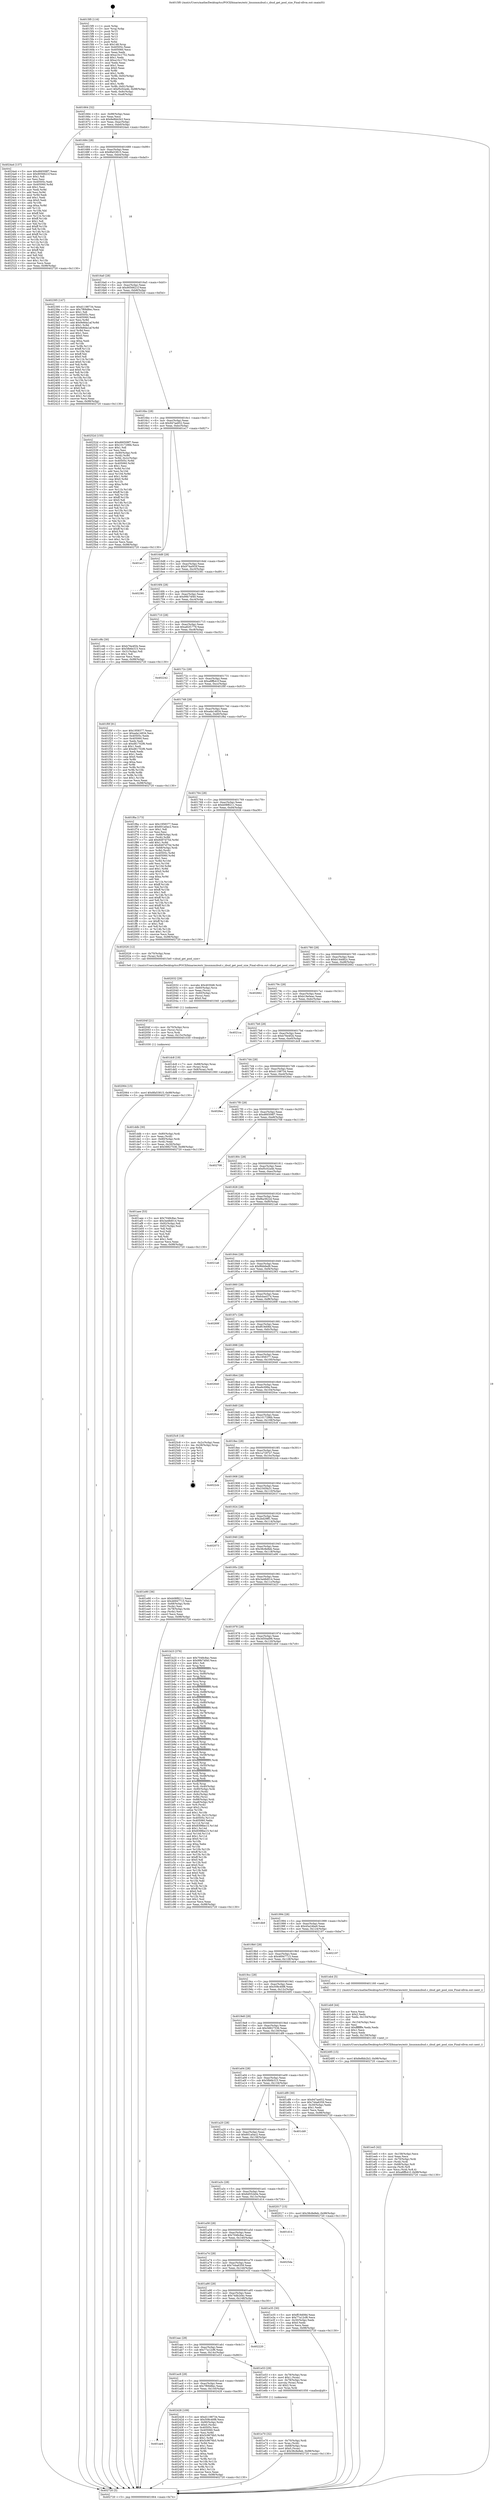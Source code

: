 digraph "0x4015f0" {
  label = "0x4015f0 (/mnt/c/Users/mathe/Desktop/tcc/POCII/binaries/extr_linuxmmzbud.c_zbud_get_pool_size_Final-ollvm.out::main(0))"
  labelloc = "t"
  node[shape=record]

  Entry [label="",width=0.3,height=0.3,shape=circle,fillcolor=black,style=filled]
  "0x401664" [label="{
     0x401664 [32]\l
     | [instrs]\l
     &nbsp;&nbsp;0x401664 \<+6\>: mov -0x98(%rbp),%eax\l
     &nbsp;&nbsp;0x40166a \<+2\>: mov %eax,%ecx\l
     &nbsp;&nbsp;0x40166c \<+6\>: sub $0x8e8bb2b3,%ecx\l
     &nbsp;&nbsp;0x401672 \<+6\>: mov %eax,-0xac(%rbp)\l
     &nbsp;&nbsp;0x401678 \<+6\>: mov %ecx,-0xb0(%rbp)\l
     &nbsp;&nbsp;0x40167e \<+6\>: je 00000000004024a4 \<main+0xeb4\>\l
  }"]
  "0x4024a4" [label="{
     0x4024a4 [137]\l
     | [instrs]\l
     &nbsp;&nbsp;0x4024a4 \<+5\>: mov $0xd66508f7,%eax\l
     &nbsp;&nbsp;0x4024a9 \<+5\>: mov $0x9056621f,%ecx\l
     &nbsp;&nbsp;0x4024ae \<+2\>: mov $0x1,%dl\l
     &nbsp;&nbsp;0x4024b0 \<+2\>: xor %esi,%esi\l
     &nbsp;&nbsp;0x4024b2 \<+7\>: mov 0x40505c,%edi\l
     &nbsp;&nbsp;0x4024b9 \<+8\>: mov 0x405060,%r8d\l
     &nbsp;&nbsp;0x4024c1 \<+3\>: sub $0x1,%esi\l
     &nbsp;&nbsp;0x4024c4 \<+3\>: mov %edi,%r9d\l
     &nbsp;&nbsp;0x4024c7 \<+3\>: add %esi,%r9d\l
     &nbsp;&nbsp;0x4024ca \<+4\>: imul %r9d,%edi\l
     &nbsp;&nbsp;0x4024ce \<+3\>: and $0x1,%edi\l
     &nbsp;&nbsp;0x4024d1 \<+3\>: cmp $0x0,%edi\l
     &nbsp;&nbsp;0x4024d4 \<+4\>: sete %r10b\l
     &nbsp;&nbsp;0x4024d8 \<+4\>: cmp $0xa,%r8d\l
     &nbsp;&nbsp;0x4024dc \<+4\>: setl %r11b\l
     &nbsp;&nbsp;0x4024e0 \<+3\>: mov %r10b,%bl\l
     &nbsp;&nbsp;0x4024e3 \<+3\>: xor $0xff,%bl\l
     &nbsp;&nbsp;0x4024e6 \<+3\>: mov %r11b,%r14b\l
     &nbsp;&nbsp;0x4024e9 \<+4\>: xor $0xff,%r14b\l
     &nbsp;&nbsp;0x4024ed \<+3\>: xor $0x1,%dl\l
     &nbsp;&nbsp;0x4024f0 \<+3\>: mov %bl,%r15b\l
     &nbsp;&nbsp;0x4024f3 \<+4\>: and $0xff,%r15b\l
     &nbsp;&nbsp;0x4024f7 \<+3\>: and %dl,%r10b\l
     &nbsp;&nbsp;0x4024fa \<+3\>: mov %r14b,%r12b\l
     &nbsp;&nbsp;0x4024fd \<+4\>: and $0xff,%r12b\l
     &nbsp;&nbsp;0x402501 \<+3\>: and %dl,%r11b\l
     &nbsp;&nbsp;0x402504 \<+3\>: or %r10b,%r15b\l
     &nbsp;&nbsp;0x402507 \<+3\>: or %r11b,%r12b\l
     &nbsp;&nbsp;0x40250a \<+3\>: xor %r12b,%r15b\l
     &nbsp;&nbsp;0x40250d \<+3\>: or %r14b,%bl\l
     &nbsp;&nbsp;0x402510 \<+3\>: xor $0xff,%bl\l
     &nbsp;&nbsp;0x402513 \<+3\>: or $0x1,%dl\l
     &nbsp;&nbsp;0x402516 \<+2\>: and %dl,%bl\l
     &nbsp;&nbsp;0x402518 \<+3\>: or %bl,%r15b\l
     &nbsp;&nbsp;0x40251b \<+4\>: test $0x1,%r15b\l
     &nbsp;&nbsp;0x40251f \<+3\>: cmovne %ecx,%eax\l
     &nbsp;&nbsp;0x402522 \<+6\>: mov %eax,-0x98(%rbp)\l
     &nbsp;&nbsp;0x402528 \<+5\>: jmp 0000000000402720 \<main+0x1130\>\l
  }"]
  "0x401684" [label="{
     0x401684 [28]\l
     | [instrs]\l
     &nbsp;&nbsp;0x401684 \<+5\>: jmp 0000000000401689 \<main+0x99\>\l
     &nbsp;&nbsp;0x401689 \<+6\>: mov -0xac(%rbp),%eax\l
     &nbsp;&nbsp;0x40168f \<+5\>: sub $0x8fa53815,%eax\l
     &nbsp;&nbsp;0x401694 \<+6\>: mov %eax,-0xb4(%rbp)\l
     &nbsp;&nbsp;0x40169a \<+6\>: je 0000000000402395 \<main+0xda5\>\l
  }"]
  Exit [label="",width=0.3,height=0.3,shape=circle,fillcolor=black,style=filled,peripheries=2]
  "0x402395" [label="{
     0x402395 [147]\l
     | [instrs]\l
     &nbsp;&nbsp;0x402395 \<+5\>: mov $0xd1198734,%eax\l
     &nbsp;&nbsp;0x40239a \<+5\>: mov $0x7f69d8ec,%ecx\l
     &nbsp;&nbsp;0x40239f \<+2\>: mov $0x1,%dl\l
     &nbsp;&nbsp;0x4023a1 \<+7\>: mov 0x40505c,%esi\l
     &nbsp;&nbsp;0x4023a8 \<+7\>: mov 0x405060,%edi\l
     &nbsp;&nbsp;0x4023af \<+3\>: mov %esi,%r8d\l
     &nbsp;&nbsp;0x4023b2 \<+7\>: add $0x9e8da1af,%r8d\l
     &nbsp;&nbsp;0x4023b9 \<+4\>: sub $0x1,%r8d\l
     &nbsp;&nbsp;0x4023bd \<+7\>: sub $0x9e8da1af,%r8d\l
     &nbsp;&nbsp;0x4023c4 \<+4\>: imul %r8d,%esi\l
     &nbsp;&nbsp;0x4023c8 \<+3\>: and $0x1,%esi\l
     &nbsp;&nbsp;0x4023cb \<+3\>: cmp $0x0,%esi\l
     &nbsp;&nbsp;0x4023ce \<+4\>: sete %r9b\l
     &nbsp;&nbsp;0x4023d2 \<+3\>: cmp $0xa,%edi\l
     &nbsp;&nbsp;0x4023d5 \<+4\>: setl %r10b\l
     &nbsp;&nbsp;0x4023d9 \<+3\>: mov %r9b,%r11b\l
     &nbsp;&nbsp;0x4023dc \<+4\>: xor $0xff,%r11b\l
     &nbsp;&nbsp;0x4023e0 \<+3\>: mov %r10b,%bl\l
     &nbsp;&nbsp;0x4023e3 \<+3\>: xor $0xff,%bl\l
     &nbsp;&nbsp;0x4023e6 \<+3\>: xor $0x0,%dl\l
     &nbsp;&nbsp;0x4023e9 \<+3\>: mov %r11b,%r14b\l
     &nbsp;&nbsp;0x4023ec \<+4\>: and $0x0,%r14b\l
     &nbsp;&nbsp;0x4023f0 \<+3\>: and %dl,%r9b\l
     &nbsp;&nbsp;0x4023f3 \<+3\>: mov %bl,%r15b\l
     &nbsp;&nbsp;0x4023f6 \<+4\>: and $0x0,%r15b\l
     &nbsp;&nbsp;0x4023fa \<+3\>: and %dl,%r10b\l
     &nbsp;&nbsp;0x4023fd \<+3\>: or %r9b,%r14b\l
     &nbsp;&nbsp;0x402400 \<+3\>: or %r10b,%r15b\l
     &nbsp;&nbsp;0x402403 \<+3\>: xor %r15b,%r14b\l
     &nbsp;&nbsp;0x402406 \<+3\>: or %bl,%r11b\l
     &nbsp;&nbsp;0x402409 \<+4\>: xor $0xff,%r11b\l
     &nbsp;&nbsp;0x40240d \<+3\>: or $0x0,%dl\l
     &nbsp;&nbsp;0x402410 \<+3\>: and %dl,%r11b\l
     &nbsp;&nbsp;0x402413 \<+3\>: or %r11b,%r14b\l
     &nbsp;&nbsp;0x402416 \<+4\>: test $0x1,%r14b\l
     &nbsp;&nbsp;0x40241a \<+3\>: cmovne %ecx,%eax\l
     &nbsp;&nbsp;0x40241d \<+6\>: mov %eax,-0x98(%rbp)\l
     &nbsp;&nbsp;0x402423 \<+5\>: jmp 0000000000402720 \<main+0x1130\>\l
  }"]
  "0x4016a0" [label="{
     0x4016a0 [28]\l
     | [instrs]\l
     &nbsp;&nbsp;0x4016a0 \<+5\>: jmp 00000000004016a5 \<main+0xb5\>\l
     &nbsp;&nbsp;0x4016a5 \<+6\>: mov -0xac(%rbp),%eax\l
     &nbsp;&nbsp;0x4016ab \<+5\>: sub $0x9056621f,%eax\l
     &nbsp;&nbsp;0x4016b0 \<+6\>: mov %eax,-0xb8(%rbp)\l
     &nbsp;&nbsp;0x4016b6 \<+6\>: je 000000000040252d \<main+0xf3d\>\l
  }"]
  "0x401ae4" [label="{
     0x401ae4\l
  }", style=dashed]
  "0x40252d" [label="{
     0x40252d [155]\l
     | [instrs]\l
     &nbsp;&nbsp;0x40252d \<+5\>: mov $0xd66508f7,%eax\l
     &nbsp;&nbsp;0x402532 \<+5\>: mov $0x1017296b,%ecx\l
     &nbsp;&nbsp;0x402537 \<+2\>: mov $0x1,%dl\l
     &nbsp;&nbsp;0x402539 \<+2\>: xor %esi,%esi\l
     &nbsp;&nbsp;0x40253b \<+7\>: mov -0x90(%rbp),%rdi\l
     &nbsp;&nbsp;0x402542 \<+3\>: mov (%rdi),%r8d\l
     &nbsp;&nbsp;0x402545 \<+4\>: mov %r8d,-0x2c(%rbp)\l
     &nbsp;&nbsp;0x402549 \<+8\>: mov 0x40505c,%r8d\l
     &nbsp;&nbsp;0x402551 \<+8\>: mov 0x405060,%r9d\l
     &nbsp;&nbsp;0x402559 \<+3\>: sub $0x1,%esi\l
     &nbsp;&nbsp;0x40255c \<+3\>: mov %r8d,%r10d\l
     &nbsp;&nbsp;0x40255f \<+3\>: add %esi,%r10d\l
     &nbsp;&nbsp;0x402562 \<+4\>: imul %r10d,%r8d\l
     &nbsp;&nbsp;0x402566 \<+4\>: and $0x1,%r8d\l
     &nbsp;&nbsp;0x40256a \<+4\>: cmp $0x0,%r8d\l
     &nbsp;&nbsp;0x40256e \<+4\>: sete %r11b\l
     &nbsp;&nbsp;0x402572 \<+4\>: cmp $0xa,%r9d\l
     &nbsp;&nbsp;0x402576 \<+3\>: setl %bl\l
     &nbsp;&nbsp;0x402579 \<+3\>: mov %r11b,%r14b\l
     &nbsp;&nbsp;0x40257c \<+4\>: xor $0xff,%r14b\l
     &nbsp;&nbsp;0x402580 \<+3\>: mov %bl,%r15b\l
     &nbsp;&nbsp;0x402583 \<+4\>: xor $0xff,%r15b\l
     &nbsp;&nbsp;0x402587 \<+3\>: xor $0x0,%dl\l
     &nbsp;&nbsp;0x40258a \<+3\>: mov %r14b,%r12b\l
     &nbsp;&nbsp;0x40258d \<+4\>: and $0x0,%r12b\l
     &nbsp;&nbsp;0x402591 \<+3\>: and %dl,%r11b\l
     &nbsp;&nbsp;0x402594 \<+3\>: mov %r15b,%r13b\l
     &nbsp;&nbsp;0x402597 \<+4\>: and $0x0,%r13b\l
     &nbsp;&nbsp;0x40259b \<+2\>: and %dl,%bl\l
     &nbsp;&nbsp;0x40259d \<+3\>: or %r11b,%r12b\l
     &nbsp;&nbsp;0x4025a0 \<+3\>: or %bl,%r13b\l
     &nbsp;&nbsp;0x4025a3 \<+3\>: xor %r13b,%r12b\l
     &nbsp;&nbsp;0x4025a6 \<+3\>: or %r15b,%r14b\l
     &nbsp;&nbsp;0x4025a9 \<+4\>: xor $0xff,%r14b\l
     &nbsp;&nbsp;0x4025ad \<+3\>: or $0x0,%dl\l
     &nbsp;&nbsp;0x4025b0 \<+3\>: and %dl,%r14b\l
     &nbsp;&nbsp;0x4025b3 \<+3\>: or %r14b,%r12b\l
     &nbsp;&nbsp;0x4025b6 \<+4\>: test $0x1,%r12b\l
     &nbsp;&nbsp;0x4025ba \<+3\>: cmovne %ecx,%eax\l
     &nbsp;&nbsp;0x4025bd \<+6\>: mov %eax,-0x98(%rbp)\l
     &nbsp;&nbsp;0x4025c3 \<+5\>: jmp 0000000000402720 \<main+0x1130\>\l
  }"]
  "0x4016bc" [label="{
     0x4016bc [28]\l
     | [instrs]\l
     &nbsp;&nbsp;0x4016bc \<+5\>: jmp 00000000004016c1 \<main+0xd1\>\l
     &nbsp;&nbsp;0x4016c1 \<+6\>: mov -0xac(%rbp),%eax\l
     &nbsp;&nbsp;0x4016c7 \<+5\>: sub $0x947ae652,%eax\l
     &nbsp;&nbsp;0x4016cc \<+6\>: mov %eax,-0xbc(%rbp)\l
     &nbsp;&nbsp;0x4016d2 \<+6\>: je 0000000000401e17 \<main+0x827\>\l
  }"]
  "0x402428" [label="{
     0x402428 [109]\l
     | [instrs]\l
     &nbsp;&nbsp;0x402428 \<+5\>: mov $0xd1198734,%eax\l
     &nbsp;&nbsp;0x40242d \<+5\>: mov $0x508c40f8,%ecx\l
     &nbsp;&nbsp;0x402432 \<+7\>: mov -0x90(%rbp),%rdx\l
     &nbsp;&nbsp;0x402439 \<+6\>: movl $0x0,(%rdx)\l
     &nbsp;&nbsp;0x40243f \<+7\>: mov 0x40505c,%esi\l
     &nbsp;&nbsp;0x402446 \<+7\>: mov 0x405060,%edi\l
     &nbsp;&nbsp;0x40244d \<+3\>: mov %esi,%r8d\l
     &nbsp;&nbsp;0x402450 \<+7\>: add $0x5c9676b5,%r8d\l
     &nbsp;&nbsp;0x402457 \<+4\>: sub $0x1,%r8d\l
     &nbsp;&nbsp;0x40245b \<+7\>: sub $0x5c9676b5,%r8d\l
     &nbsp;&nbsp;0x402462 \<+4\>: imul %r8d,%esi\l
     &nbsp;&nbsp;0x402466 \<+3\>: and $0x1,%esi\l
     &nbsp;&nbsp;0x402469 \<+3\>: cmp $0x0,%esi\l
     &nbsp;&nbsp;0x40246c \<+4\>: sete %r9b\l
     &nbsp;&nbsp;0x402470 \<+3\>: cmp $0xa,%edi\l
     &nbsp;&nbsp;0x402473 \<+4\>: setl %r10b\l
     &nbsp;&nbsp;0x402477 \<+3\>: mov %r9b,%r11b\l
     &nbsp;&nbsp;0x40247a \<+3\>: and %r10b,%r11b\l
     &nbsp;&nbsp;0x40247d \<+3\>: xor %r10b,%r9b\l
     &nbsp;&nbsp;0x402480 \<+3\>: or %r9b,%r11b\l
     &nbsp;&nbsp;0x402483 \<+4\>: test $0x1,%r11b\l
     &nbsp;&nbsp;0x402487 \<+3\>: cmovne %ecx,%eax\l
     &nbsp;&nbsp;0x40248a \<+6\>: mov %eax,-0x98(%rbp)\l
     &nbsp;&nbsp;0x402490 \<+5\>: jmp 0000000000402720 \<main+0x1130\>\l
  }"]
  "0x401e17" [label="{
     0x401e17\l
  }", style=dashed]
  "0x4016d8" [label="{
     0x4016d8 [28]\l
     | [instrs]\l
     &nbsp;&nbsp;0x4016d8 \<+5\>: jmp 00000000004016dd \<main+0xed\>\l
     &nbsp;&nbsp;0x4016dd \<+6\>: mov -0xac(%rbp),%eax\l
     &nbsp;&nbsp;0x4016e3 \<+5\>: sub $0x974a003f,%eax\l
     &nbsp;&nbsp;0x4016e8 \<+6\>: mov %eax,-0xc0(%rbp)\l
     &nbsp;&nbsp;0x4016ee \<+6\>: je 0000000000402381 \<main+0xd91\>\l
  }"]
  "0x402064" [label="{
     0x402064 [15]\l
     | [instrs]\l
     &nbsp;&nbsp;0x402064 \<+10\>: movl $0x8fa53815,-0x98(%rbp)\l
     &nbsp;&nbsp;0x40206e \<+5\>: jmp 0000000000402720 \<main+0x1130\>\l
  }"]
  "0x402381" [label="{
     0x402381\l
  }", style=dashed]
  "0x4016f4" [label="{
     0x4016f4 [28]\l
     | [instrs]\l
     &nbsp;&nbsp;0x4016f4 \<+5\>: jmp 00000000004016f9 \<main+0x109\>\l
     &nbsp;&nbsp;0x4016f9 \<+6\>: mov -0xac(%rbp),%eax\l
     &nbsp;&nbsp;0x4016ff \<+5\>: sub $0x99b74f40,%eax\l
     &nbsp;&nbsp;0x401704 \<+6\>: mov %eax,-0xc4(%rbp)\l
     &nbsp;&nbsp;0x40170a \<+6\>: je 0000000000401c9b \<main+0x6ab\>\l
  }"]
  "0x40204f" [label="{
     0x40204f [21]\l
     | [instrs]\l
     &nbsp;&nbsp;0x40204f \<+4\>: mov -0x70(%rbp),%rcx\l
     &nbsp;&nbsp;0x402053 \<+3\>: mov (%rcx),%rcx\l
     &nbsp;&nbsp;0x402056 \<+3\>: mov %rcx,%rdi\l
     &nbsp;&nbsp;0x402059 \<+6\>: mov %eax,-0x15c(%rbp)\l
     &nbsp;&nbsp;0x40205f \<+5\>: call 0000000000401030 \<free@plt\>\l
     | [calls]\l
     &nbsp;&nbsp;0x401030 \{1\} (unknown)\l
  }"]
  "0x401c9b" [label="{
     0x401c9b [30]\l
     | [instrs]\l
     &nbsp;&nbsp;0x401c9b \<+5\>: mov $0xb76e4f2b,%eax\l
     &nbsp;&nbsp;0x401ca0 \<+5\>: mov $0x5fb6b315,%ecx\l
     &nbsp;&nbsp;0x401ca5 \<+3\>: mov -0x31(%rbp),%dl\l
     &nbsp;&nbsp;0x401ca8 \<+3\>: test $0x1,%dl\l
     &nbsp;&nbsp;0x401cab \<+3\>: cmovne %ecx,%eax\l
     &nbsp;&nbsp;0x401cae \<+6\>: mov %eax,-0x98(%rbp)\l
     &nbsp;&nbsp;0x401cb4 \<+5\>: jmp 0000000000402720 \<main+0x1130\>\l
  }"]
  "0x401710" [label="{
     0x401710 [28]\l
     | [instrs]\l
     &nbsp;&nbsp;0x401710 \<+5\>: jmp 0000000000401715 \<main+0x125\>\l
     &nbsp;&nbsp;0x401715 \<+6\>: mov -0xac(%rbp),%eax\l
     &nbsp;&nbsp;0x40171b \<+5\>: sub $0xa82f1779,%eax\l
     &nbsp;&nbsp;0x401720 \<+6\>: mov %eax,-0xc8(%rbp)\l
     &nbsp;&nbsp;0x401726 \<+6\>: je 0000000000402242 \<main+0xc52\>\l
  }"]
  "0x402032" [label="{
     0x402032 [29]\l
     | [instrs]\l
     &nbsp;&nbsp;0x402032 \<+10\>: movabs $0x4030d6,%rdi\l
     &nbsp;&nbsp;0x40203c \<+4\>: mov -0x60(%rbp),%rcx\l
     &nbsp;&nbsp;0x402040 \<+2\>: mov %eax,(%rcx)\l
     &nbsp;&nbsp;0x402042 \<+4\>: mov -0x60(%rbp),%rcx\l
     &nbsp;&nbsp;0x402046 \<+2\>: mov (%rcx),%esi\l
     &nbsp;&nbsp;0x402048 \<+2\>: mov $0x0,%al\l
     &nbsp;&nbsp;0x40204a \<+5\>: call 0000000000401040 \<printf@plt\>\l
     | [calls]\l
     &nbsp;&nbsp;0x401040 \{1\} (unknown)\l
  }"]
  "0x402242" [label="{
     0x402242\l
  }", style=dashed]
  "0x40172c" [label="{
     0x40172c [28]\l
     | [instrs]\l
     &nbsp;&nbsp;0x40172c \<+5\>: jmp 0000000000401731 \<main+0x141\>\l
     &nbsp;&nbsp;0x401731 \<+6\>: mov -0xac(%rbp),%eax\l
     &nbsp;&nbsp;0x401737 \<+5\>: sub $0xa8ffb41f,%eax\l
     &nbsp;&nbsp;0x40173c \<+6\>: mov %eax,-0xcc(%rbp)\l
     &nbsp;&nbsp;0x401742 \<+6\>: je 0000000000401f0f \<main+0x91f\>\l
  }"]
  "0x401ee5" [label="{
     0x401ee5 [42]\l
     | [instrs]\l
     &nbsp;&nbsp;0x401ee5 \<+6\>: mov -0x158(%rbp),%ecx\l
     &nbsp;&nbsp;0x401eeb \<+3\>: imul %eax,%ecx\l
     &nbsp;&nbsp;0x401eee \<+4\>: mov -0x70(%rbp),%rdi\l
     &nbsp;&nbsp;0x401ef2 \<+3\>: mov (%rdi),%rdi\l
     &nbsp;&nbsp;0x401ef5 \<+4\>: mov -0x68(%rbp),%r8\l
     &nbsp;&nbsp;0x401ef9 \<+3\>: movslq (%r8),%r8\l
     &nbsp;&nbsp;0x401efc \<+4\>: mov %ecx,(%rdi,%r8,4)\l
     &nbsp;&nbsp;0x401f00 \<+10\>: movl $0xa8ffb41f,-0x98(%rbp)\l
     &nbsp;&nbsp;0x401f0a \<+5\>: jmp 0000000000402720 \<main+0x1130\>\l
  }"]
  "0x401f0f" [label="{
     0x401f0f [91]\l
     | [instrs]\l
     &nbsp;&nbsp;0x401f0f \<+5\>: mov $0x1958377,%eax\l
     &nbsp;&nbsp;0x401f14 \<+5\>: mov $0xada14834,%ecx\l
     &nbsp;&nbsp;0x401f19 \<+7\>: mov 0x40505c,%edx\l
     &nbsp;&nbsp;0x401f20 \<+7\>: mov 0x405060,%esi\l
     &nbsp;&nbsp;0x401f27 \<+2\>: mov %edx,%edi\l
     &nbsp;&nbsp;0x401f29 \<+6\>: sub $0xd81702f6,%edi\l
     &nbsp;&nbsp;0x401f2f \<+3\>: sub $0x1,%edi\l
     &nbsp;&nbsp;0x401f32 \<+6\>: add $0xd81702f6,%edi\l
     &nbsp;&nbsp;0x401f38 \<+3\>: imul %edi,%edx\l
     &nbsp;&nbsp;0x401f3b \<+3\>: and $0x1,%edx\l
     &nbsp;&nbsp;0x401f3e \<+3\>: cmp $0x0,%edx\l
     &nbsp;&nbsp;0x401f41 \<+4\>: sete %r8b\l
     &nbsp;&nbsp;0x401f45 \<+3\>: cmp $0xa,%esi\l
     &nbsp;&nbsp;0x401f48 \<+4\>: setl %r9b\l
     &nbsp;&nbsp;0x401f4c \<+3\>: mov %r8b,%r10b\l
     &nbsp;&nbsp;0x401f4f \<+3\>: and %r9b,%r10b\l
     &nbsp;&nbsp;0x401f52 \<+3\>: xor %r9b,%r8b\l
     &nbsp;&nbsp;0x401f55 \<+3\>: or %r8b,%r10b\l
     &nbsp;&nbsp;0x401f58 \<+4\>: test $0x1,%r10b\l
     &nbsp;&nbsp;0x401f5c \<+3\>: cmovne %ecx,%eax\l
     &nbsp;&nbsp;0x401f5f \<+6\>: mov %eax,-0x98(%rbp)\l
     &nbsp;&nbsp;0x401f65 \<+5\>: jmp 0000000000402720 \<main+0x1130\>\l
  }"]
  "0x401748" [label="{
     0x401748 [28]\l
     | [instrs]\l
     &nbsp;&nbsp;0x401748 \<+5\>: jmp 000000000040174d \<main+0x15d\>\l
     &nbsp;&nbsp;0x40174d \<+6\>: mov -0xac(%rbp),%eax\l
     &nbsp;&nbsp;0x401753 \<+5\>: sub $0xada14834,%eax\l
     &nbsp;&nbsp;0x401758 \<+6\>: mov %eax,-0xd0(%rbp)\l
     &nbsp;&nbsp;0x40175e \<+6\>: je 0000000000401f6a \<main+0x97a\>\l
  }"]
  "0x401eb9" [label="{
     0x401eb9 [44]\l
     | [instrs]\l
     &nbsp;&nbsp;0x401eb9 \<+2\>: xor %ecx,%ecx\l
     &nbsp;&nbsp;0x401ebb \<+5\>: mov $0x2,%edx\l
     &nbsp;&nbsp;0x401ec0 \<+6\>: mov %edx,-0x154(%rbp)\l
     &nbsp;&nbsp;0x401ec6 \<+1\>: cltd\l
     &nbsp;&nbsp;0x401ec7 \<+6\>: mov -0x154(%rbp),%esi\l
     &nbsp;&nbsp;0x401ecd \<+2\>: idiv %esi\l
     &nbsp;&nbsp;0x401ecf \<+6\>: imul $0xfffffffe,%edx,%edx\l
     &nbsp;&nbsp;0x401ed5 \<+3\>: sub $0x1,%ecx\l
     &nbsp;&nbsp;0x401ed8 \<+2\>: sub %ecx,%edx\l
     &nbsp;&nbsp;0x401eda \<+6\>: mov %edx,-0x158(%rbp)\l
     &nbsp;&nbsp;0x401ee0 \<+5\>: call 0000000000401160 \<next_i\>\l
     | [calls]\l
     &nbsp;&nbsp;0x401160 \{1\} (/mnt/c/Users/mathe/Desktop/tcc/POCII/binaries/extr_linuxmmzbud.c_zbud_get_pool_size_Final-ollvm.out::next_i)\l
  }"]
  "0x401f6a" [label="{
     0x401f6a [173]\l
     | [instrs]\l
     &nbsp;&nbsp;0x401f6a \<+5\>: mov $0x1958377,%eax\l
     &nbsp;&nbsp;0x401f6f \<+5\>: mov $0x601a0ac2,%ecx\l
     &nbsp;&nbsp;0x401f74 \<+2\>: mov $0x1,%dl\l
     &nbsp;&nbsp;0x401f76 \<+2\>: xor %esi,%esi\l
     &nbsp;&nbsp;0x401f78 \<+4\>: mov -0x68(%rbp),%rdi\l
     &nbsp;&nbsp;0x401f7c \<+3\>: mov (%rdi),%r8d\l
     &nbsp;&nbsp;0x401f7f \<+7\>: add $0x8497d75d,%r8d\l
     &nbsp;&nbsp;0x401f86 \<+4\>: add $0x1,%r8d\l
     &nbsp;&nbsp;0x401f8a \<+7\>: sub $0x8497d75d,%r8d\l
     &nbsp;&nbsp;0x401f91 \<+4\>: mov -0x68(%rbp),%rdi\l
     &nbsp;&nbsp;0x401f95 \<+3\>: mov %r8d,(%rdi)\l
     &nbsp;&nbsp;0x401f98 \<+8\>: mov 0x40505c,%r8d\l
     &nbsp;&nbsp;0x401fa0 \<+8\>: mov 0x405060,%r9d\l
     &nbsp;&nbsp;0x401fa8 \<+3\>: sub $0x1,%esi\l
     &nbsp;&nbsp;0x401fab \<+3\>: mov %r8d,%r10d\l
     &nbsp;&nbsp;0x401fae \<+3\>: add %esi,%r10d\l
     &nbsp;&nbsp;0x401fb1 \<+4\>: imul %r10d,%r8d\l
     &nbsp;&nbsp;0x401fb5 \<+4\>: and $0x1,%r8d\l
     &nbsp;&nbsp;0x401fb9 \<+4\>: cmp $0x0,%r8d\l
     &nbsp;&nbsp;0x401fbd \<+4\>: sete %r11b\l
     &nbsp;&nbsp;0x401fc1 \<+4\>: cmp $0xa,%r9d\l
     &nbsp;&nbsp;0x401fc5 \<+3\>: setl %bl\l
     &nbsp;&nbsp;0x401fc8 \<+3\>: mov %r11b,%r14b\l
     &nbsp;&nbsp;0x401fcb \<+4\>: xor $0xff,%r14b\l
     &nbsp;&nbsp;0x401fcf \<+3\>: mov %bl,%r15b\l
     &nbsp;&nbsp;0x401fd2 \<+4\>: xor $0xff,%r15b\l
     &nbsp;&nbsp;0x401fd6 \<+3\>: xor $0x1,%dl\l
     &nbsp;&nbsp;0x401fd9 \<+3\>: mov %r14b,%r12b\l
     &nbsp;&nbsp;0x401fdc \<+4\>: and $0xff,%r12b\l
     &nbsp;&nbsp;0x401fe0 \<+3\>: and %dl,%r11b\l
     &nbsp;&nbsp;0x401fe3 \<+3\>: mov %r15b,%r13b\l
     &nbsp;&nbsp;0x401fe6 \<+4\>: and $0xff,%r13b\l
     &nbsp;&nbsp;0x401fea \<+2\>: and %dl,%bl\l
     &nbsp;&nbsp;0x401fec \<+3\>: or %r11b,%r12b\l
     &nbsp;&nbsp;0x401fef \<+3\>: or %bl,%r13b\l
     &nbsp;&nbsp;0x401ff2 \<+3\>: xor %r13b,%r12b\l
     &nbsp;&nbsp;0x401ff5 \<+3\>: or %r15b,%r14b\l
     &nbsp;&nbsp;0x401ff8 \<+4\>: xor $0xff,%r14b\l
     &nbsp;&nbsp;0x401ffc \<+3\>: or $0x1,%dl\l
     &nbsp;&nbsp;0x401fff \<+3\>: and %dl,%r14b\l
     &nbsp;&nbsp;0x402002 \<+3\>: or %r14b,%r12b\l
     &nbsp;&nbsp;0x402005 \<+4\>: test $0x1,%r12b\l
     &nbsp;&nbsp;0x402009 \<+3\>: cmovne %ecx,%eax\l
     &nbsp;&nbsp;0x40200c \<+6\>: mov %eax,-0x98(%rbp)\l
     &nbsp;&nbsp;0x402012 \<+5\>: jmp 0000000000402720 \<main+0x1130\>\l
  }"]
  "0x401764" [label="{
     0x401764 [28]\l
     | [instrs]\l
     &nbsp;&nbsp;0x401764 \<+5\>: jmp 0000000000401769 \<main+0x179\>\l
     &nbsp;&nbsp;0x401769 \<+6\>: mov -0xac(%rbp),%eax\l
     &nbsp;&nbsp;0x40176f \<+5\>: sub $0xb08f8211,%eax\l
     &nbsp;&nbsp;0x401774 \<+6\>: mov %eax,-0xd4(%rbp)\l
     &nbsp;&nbsp;0x40177a \<+6\>: je 0000000000402026 \<main+0xa36\>\l
  }"]
  "0x401e70" [label="{
     0x401e70 [32]\l
     | [instrs]\l
     &nbsp;&nbsp;0x401e70 \<+4\>: mov -0x70(%rbp),%rdi\l
     &nbsp;&nbsp;0x401e74 \<+3\>: mov %rax,(%rdi)\l
     &nbsp;&nbsp;0x401e77 \<+4\>: mov -0x68(%rbp),%rax\l
     &nbsp;&nbsp;0x401e7b \<+6\>: movl $0x0,(%rax)\l
     &nbsp;&nbsp;0x401e81 \<+10\>: movl $0x38c8e8eb,-0x98(%rbp)\l
     &nbsp;&nbsp;0x401e8b \<+5\>: jmp 0000000000402720 \<main+0x1130\>\l
  }"]
  "0x402026" [label="{
     0x402026 [12]\l
     | [instrs]\l
     &nbsp;&nbsp;0x402026 \<+4\>: mov -0x70(%rbp),%rax\l
     &nbsp;&nbsp;0x40202a \<+3\>: mov (%rax),%rdi\l
     &nbsp;&nbsp;0x40202d \<+5\>: call 00000000004015e0 \<zbud_get_pool_size\>\l
     | [calls]\l
     &nbsp;&nbsp;0x4015e0 \{1\} (/mnt/c/Users/mathe/Desktop/tcc/POCII/binaries/extr_linuxmmzbud.c_zbud_get_pool_size_Final-ollvm.out::zbud_get_pool_size)\l
  }"]
  "0x401780" [label="{
     0x401780 [28]\l
     | [instrs]\l
     &nbsp;&nbsp;0x401780 \<+5\>: jmp 0000000000401785 \<main+0x195\>\l
     &nbsp;&nbsp;0x401785 \<+6\>: mov -0xac(%rbp),%eax\l
     &nbsp;&nbsp;0x40178b \<+5\>: sub $0xb144d82c,%eax\l
     &nbsp;&nbsp;0x401790 \<+6\>: mov %eax,-0xd8(%rbp)\l
     &nbsp;&nbsp;0x401796 \<+6\>: je 0000000000402662 \<main+0x1072\>\l
  }"]
  "0x401ac8" [label="{
     0x401ac8 [28]\l
     | [instrs]\l
     &nbsp;&nbsp;0x401ac8 \<+5\>: jmp 0000000000401acd \<main+0x4dd\>\l
     &nbsp;&nbsp;0x401acd \<+6\>: mov -0xac(%rbp),%eax\l
     &nbsp;&nbsp;0x401ad3 \<+5\>: sub $0x7f69d8ec,%eax\l
     &nbsp;&nbsp;0x401ad8 \<+6\>: mov %eax,-0x150(%rbp)\l
     &nbsp;&nbsp;0x401ade \<+6\>: je 0000000000402428 \<main+0xe38\>\l
  }"]
  "0x402662" [label="{
     0x402662\l
  }", style=dashed]
  "0x40179c" [label="{
     0x40179c [28]\l
     | [instrs]\l
     &nbsp;&nbsp;0x40179c \<+5\>: jmp 00000000004017a1 \<main+0x1b1\>\l
     &nbsp;&nbsp;0x4017a1 \<+6\>: mov -0xac(%rbp),%eax\l
     &nbsp;&nbsp;0x4017a7 \<+5\>: sub $0xb19e0eac,%eax\l
     &nbsp;&nbsp;0x4017ac \<+6\>: mov %eax,-0xdc(%rbp)\l
     &nbsp;&nbsp;0x4017b2 \<+6\>: je 00000000004021ca \<main+0xbda\>\l
  }"]
  "0x401e53" [label="{
     0x401e53 [29]\l
     | [instrs]\l
     &nbsp;&nbsp;0x401e53 \<+4\>: mov -0x78(%rbp),%rax\l
     &nbsp;&nbsp;0x401e57 \<+6\>: movl $0x1,(%rax)\l
     &nbsp;&nbsp;0x401e5d \<+4\>: mov -0x78(%rbp),%rax\l
     &nbsp;&nbsp;0x401e61 \<+3\>: movslq (%rax),%rax\l
     &nbsp;&nbsp;0x401e64 \<+4\>: shl $0x2,%rax\l
     &nbsp;&nbsp;0x401e68 \<+3\>: mov %rax,%rdi\l
     &nbsp;&nbsp;0x401e6b \<+5\>: call 0000000000401050 \<malloc@plt\>\l
     | [calls]\l
     &nbsp;&nbsp;0x401050 \{1\} (unknown)\l
  }"]
  "0x4021ca" [label="{
     0x4021ca\l
  }", style=dashed]
  "0x4017b8" [label="{
     0x4017b8 [28]\l
     | [instrs]\l
     &nbsp;&nbsp;0x4017b8 \<+5\>: jmp 00000000004017bd \<main+0x1cd\>\l
     &nbsp;&nbsp;0x4017bd \<+6\>: mov -0xac(%rbp),%eax\l
     &nbsp;&nbsp;0x4017c3 \<+5\>: sub $0xb76e4f2b,%eax\l
     &nbsp;&nbsp;0x4017c8 \<+6\>: mov %eax,-0xe0(%rbp)\l
     &nbsp;&nbsp;0x4017ce \<+6\>: je 0000000000401dc8 \<main+0x7d8\>\l
  }"]
  "0x401aac" [label="{
     0x401aac [28]\l
     | [instrs]\l
     &nbsp;&nbsp;0x401aac \<+5\>: jmp 0000000000401ab1 \<main+0x4c1\>\l
     &nbsp;&nbsp;0x401ab1 \<+6\>: mov -0xac(%rbp),%eax\l
     &nbsp;&nbsp;0x401ab7 \<+5\>: sub $0x77a12cf6,%eax\l
     &nbsp;&nbsp;0x401abc \<+6\>: mov %eax,-0x14c(%rbp)\l
     &nbsp;&nbsp;0x401ac2 \<+6\>: je 0000000000401e53 \<main+0x863\>\l
  }"]
  "0x401dc8" [label="{
     0x401dc8 [19]\l
     | [instrs]\l
     &nbsp;&nbsp;0x401dc8 \<+7\>: mov -0x88(%rbp),%rax\l
     &nbsp;&nbsp;0x401dcf \<+3\>: mov (%rax),%rax\l
     &nbsp;&nbsp;0x401dd2 \<+4\>: mov 0x8(%rax),%rdi\l
     &nbsp;&nbsp;0x401dd6 \<+5\>: call 0000000000401060 \<atoi@plt\>\l
     | [calls]\l
     &nbsp;&nbsp;0x401060 \{1\} (unknown)\l
  }"]
  "0x4017d4" [label="{
     0x4017d4 [28]\l
     | [instrs]\l
     &nbsp;&nbsp;0x4017d4 \<+5\>: jmp 00000000004017d9 \<main+0x1e9\>\l
     &nbsp;&nbsp;0x4017d9 \<+6\>: mov -0xac(%rbp),%eax\l
     &nbsp;&nbsp;0x4017df \<+5\>: sub $0xd1198734,%eax\l
     &nbsp;&nbsp;0x4017e4 \<+6\>: mov %eax,-0xe4(%rbp)\l
     &nbsp;&nbsp;0x4017ea \<+6\>: je 00000000004026ec \<main+0x10fc\>\l
  }"]
  "0x402220" [label="{
     0x402220\l
  }", style=dashed]
  "0x4026ec" [label="{
     0x4026ec\l
  }", style=dashed]
  "0x4017f0" [label="{
     0x4017f0 [28]\l
     | [instrs]\l
     &nbsp;&nbsp;0x4017f0 \<+5\>: jmp 00000000004017f5 \<main+0x205\>\l
     &nbsp;&nbsp;0x4017f5 \<+6\>: mov -0xac(%rbp),%eax\l
     &nbsp;&nbsp;0x4017fb \<+5\>: sub $0xd66508f7,%eax\l
     &nbsp;&nbsp;0x401800 \<+6\>: mov %eax,-0xe8(%rbp)\l
     &nbsp;&nbsp;0x401806 \<+6\>: je 0000000000402708 \<main+0x1118\>\l
  }"]
  "0x401a90" [label="{
     0x401a90 [28]\l
     | [instrs]\l
     &nbsp;&nbsp;0x401a90 \<+5\>: jmp 0000000000401a95 \<main+0x4a5\>\l
     &nbsp;&nbsp;0x401a95 \<+6\>: mov -0xac(%rbp),%eax\l
     &nbsp;&nbsp;0x401a9b \<+5\>: sub $0x74db2d4c,%eax\l
     &nbsp;&nbsp;0x401aa0 \<+6\>: mov %eax,-0x148(%rbp)\l
     &nbsp;&nbsp;0x401aa6 \<+6\>: je 0000000000402220 \<main+0xc30\>\l
  }"]
  "0x402708" [label="{
     0x402708\l
  }", style=dashed]
  "0x40180c" [label="{
     0x40180c [28]\l
     | [instrs]\l
     &nbsp;&nbsp;0x40180c \<+5\>: jmp 0000000000401811 \<main+0x221\>\l
     &nbsp;&nbsp;0x401811 \<+6\>: mov -0xac(%rbp),%eax\l
     &nbsp;&nbsp;0x401817 \<+5\>: sub $0xf5c02a4b,%eax\l
     &nbsp;&nbsp;0x40181c \<+6\>: mov %eax,-0xec(%rbp)\l
     &nbsp;&nbsp;0x401822 \<+6\>: je 0000000000401aee \<main+0x4fe\>\l
  }"]
  "0x401e35" [label="{
     0x401e35 [30]\l
     | [instrs]\l
     &nbsp;&nbsp;0x401e35 \<+5\>: mov $0xff19d08d,%eax\l
     &nbsp;&nbsp;0x401e3a \<+5\>: mov $0x77a12cf6,%ecx\l
     &nbsp;&nbsp;0x401e3f \<+3\>: mov -0x30(%rbp),%edx\l
     &nbsp;&nbsp;0x401e42 \<+3\>: cmp $0x0,%edx\l
     &nbsp;&nbsp;0x401e45 \<+3\>: cmove %ecx,%eax\l
     &nbsp;&nbsp;0x401e48 \<+6\>: mov %eax,-0x98(%rbp)\l
     &nbsp;&nbsp;0x401e4e \<+5\>: jmp 0000000000402720 \<main+0x1130\>\l
  }"]
  "0x401aee" [label="{
     0x401aee [53]\l
     | [instrs]\l
     &nbsp;&nbsp;0x401aee \<+5\>: mov $0x7048c8ac,%eax\l
     &nbsp;&nbsp;0x401af3 \<+5\>: mov $0x3a48d014,%ecx\l
     &nbsp;&nbsp;0x401af8 \<+6\>: mov -0x92(%rbp),%dl\l
     &nbsp;&nbsp;0x401afe \<+7\>: mov -0x91(%rbp),%sil\l
     &nbsp;&nbsp;0x401b05 \<+3\>: mov %dl,%dil\l
     &nbsp;&nbsp;0x401b08 \<+3\>: and %sil,%dil\l
     &nbsp;&nbsp;0x401b0b \<+3\>: xor %sil,%dl\l
     &nbsp;&nbsp;0x401b0e \<+3\>: or %dl,%dil\l
     &nbsp;&nbsp;0x401b11 \<+4\>: test $0x1,%dil\l
     &nbsp;&nbsp;0x401b15 \<+3\>: cmovne %ecx,%eax\l
     &nbsp;&nbsp;0x401b18 \<+6\>: mov %eax,-0x98(%rbp)\l
     &nbsp;&nbsp;0x401b1e \<+5\>: jmp 0000000000402720 \<main+0x1130\>\l
  }"]
  "0x401828" [label="{
     0x401828 [28]\l
     | [instrs]\l
     &nbsp;&nbsp;0x401828 \<+5\>: jmp 000000000040182d \<main+0x23d\>\l
     &nbsp;&nbsp;0x40182d \<+6\>: mov -0xac(%rbp),%eax\l
     &nbsp;&nbsp;0x401833 \<+5\>: sub $0xf6a3822d,%eax\l
     &nbsp;&nbsp;0x401838 \<+6\>: mov %eax,-0xf0(%rbp)\l
     &nbsp;&nbsp;0x40183e \<+6\>: je 00000000004021a6 \<main+0xbb6\>\l
  }"]
  "0x402720" [label="{
     0x402720 [5]\l
     | [instrs]\l
     &nbsp;&nbsp;0x402720 \<+5\>: jmp 0000000000401664 \<main+0x74\>\l
  }"]
  "0x4015f0" [label="{
     0x4015f0 [116]\l
     | [instrs]\l
     &nbsp;&nbsp;0x4015f0 \<+1\>: push %rbp\l
     &nbsp;&nbsp;0x4015f1 \<+3\>: mov %rsp,%rbp\l
     &nbsp;&nbsp;0x4015f4 \<+2\>: push %r15\l
     &nbsp;&nbsp;0x4015f6 \<+2\>: push %r14\l
     &nbsp;&nbsp;0x4015f8 \<+2\>: push %r13\l
     &nbsp;&nbsp;0x4015fa \<+2\>: push %r12\l
     &nbsp;&nbsp;0x4015fc \<+1\>: push %rbx\l
     &nbsp;&nbsp;0x4015fd \<+7\>: sub $0x148,%rsp\l
     &nbsp;&nbsp;0x401604 \<+7\>: mov 0x40505c,%eax\l
     &nbsp;&nbsp;0x40160b \<+7\>: mov 0x405060,%ecx\l
     &nbsp;&nbsp;0x401612 \<+2\>: mov %eax,%edx\l
     &nbsp;&nbsp;0x401614 \<+6\>: add $0xa10c1752,%edx\l
     &nbsp;&nbsp;0x40161a \<+3\>: sub $0x1,%edx\l
     &nbsp;&nbsp;0x40161d \<+6\>: sub $0xa10c1752,%edx\l
     &nbsp;&nbsp;0x401623 \<+3\>: imul %edx,%eax\l
     &nbsp;&nbsp;0x401626 \<+3\>: and $0x1,%eax\l
     &nbsp;&nbsp;0x401629 \<+3\>: cmp $0x0,%eax\l
     &nbsp;&nbsp;0x40162c \<+4\>: sete %r8b\l
     &nbsp;&nbsp;0x401630 \<+4\>: and $0x1,%r8b\l
     &nbsp;&nbsp;0x401634 \<+7\>: mov %r8b,-0x92(%rbp)\l
     &nbsp;&nbsp;0x40163b \<+3\>: cmp $0xa,%ecx\l
     &nbsp;&nbsp;0x40163e \<+4\>: setl %r8b\l
     &nbsp;&nbsp;0x401642 \<+4\>: and $0x1,%r8b\l
     &nbsp;&nbsp;0x401646 \<+7\>: mov %r8b,-0x91(%rbp)\l
     &nbsp;&nbsp;0x40164d \<+10\>: movl $0xf5c02a4b,-0x98(%rbp)\l
     &nbsp;&nbsp;0x401657 \<+6\>: mov %edi,-0x9c(%rbp)\l
     &nbsp;&nbsp;0x40165d \<+7\>: mov %rsi,-0xa8(%rbp)\l
  }"]
  "0x401a74" [label="{
     0x401a74 [28]\l
     | [instrs]\l
     &nbsp;&nbsp;0x401a74 \<+5\>: jmp 0000000000401a79 \<main+0x489\>\l
     &nbsp;&nbsp;0x401a79 \<+6\>: mov -0xac(%rbp),%eax\l
     &nbsp;&nbsp;0x401a7f \<+5\>: sub $0x744a6359,%eax\l
     &nbsp;&nbsp;0x401a84 \<+6\>: mov %eax,-0x144(%rbp)\l
     &nbsp;&nbsp;0x401a8a \<+6\>: je 0000000000401e35 \<main+0x845\>\l
  }"]
  "0x4021a6" [label="{
     0x4021a6\l
  }", style=dashed]
  "0x401844" [label="{
     0x401844 [28]\l
     | [instrs]\l
     &nbsp;&nbsp;0x401844 \<+5\>: jmp 0000000000401849 \<main+0x259\>\l
     &nbsp;&nbsp;0x401849 \<+6\>: mov -0xac(%rbp),%eax\l
     &nbsp;&nbsp;0x40184f \<+5\>: sub $0xf6bbfed9,%eax\l
     &nbsp;&nbsp;0x401854 \<+6\>: mov %eax,-0xf4(%rbp)\l
     &nbsp;&nbsp;0x40185a \<+6\>: je 0000000000402363 \<main+0xd73\>\l
  }"]
  "0x4025da" [label="{
     0x4025da\l
  }", style=dashed]
  "0x402363" [label="{
     0x402363\l
  }", style=dashed]
  "0x401860" [label="{
     0x401860 [28]\l
     | [instrs]\l
     &nbsp;&nbsp;0x401860 \<+5\>: jmp 0000000000401865 \<main+0x275\>\l
     &nbsp;&nbsp;0x401865 \<+6\>: mov -0xac(%rbp),%eax\l
     &nbsp;&nbsp;0x40186b \<+5\>: sub $0xfcba4374,%eax\l
     &nbsp;&nbsp;0x401870 \<+6\>: mov %eax,-0xf8(%rbp)\l
     &nbsp;&nbsp;0x401876 \<+6\>: je 000000000040269f \<main+0x10af\>\l
  }"]
  "0x401a58" [label="{
     0x401a58 [28]\l
     | [instrs]\l
     &nbsp;&nbsp;0x401a58 \<+5\>: jmp 0000000000401a5d \<main+0x46d\>\l
     &nbsp;&nbsp;0x401a5d \<+6\>: mov -0xac(%rbp),%eax\l
     &nbsp;&nbsp;0x401a63 \<+5\>: sub $0x7048c8ac,%eax\l
     &nbsp;&nbsp;0x401a68 \<+6\>: mov %eax,-0x140(%rbp)\l
     &nbsp;&nbsp;0x401a6e \<+6\>: je 00000000004025da \<main+0xfea\>\l
  }"]
  "0x40269f" [label="{
     0x40269f\l
  }", style=dashed]
  "0x40187c" [label="{
     0x40187c [28]\l
     | [instrs]\l
     &nbsp;&nbsp;0x40187c \<+5\>: jmp 0000000000401881 \<main+0x291\>\l
     &nbsp;&nbsp;0x401881 \<+6\>: mov -0xac(%rbp),%eax\l
     &nbsp;&nbsp;0x401887 \<+5\>: sub $0xff19d08d,%eax\l
     &nbsp;&nbsp;0x40188c \<+6\>: mov %eax,-0xfc(%rbp)\l
     &nbsp;&nbsp;0x401892 \<+6\>: je 0000000000402372 \<main+0xd82\>\l
  }"]
  "0x401d14" [label="{
     0x401d14\l
  }", style=dashed]
  "0x402372" [label="{
     0x402372\l
  }", style=dashed]
  "0x401898" [label="{
     0x401898 [28]\l
     | [instrs]\l
     &nbsp;&nbsp;0x401898 \<+5\>: jmp 000000000040189d \<main+0x2ad\>\l
     &nbsp;&nbsp;0x40189d \<+6\>: mov -0xac(%rbp),%eax\l
     &nbsp;&nbsp;0x4018a3 \<+5\>: sub $0x1958377,%eax\l
     &nbsp;&nbsp;0x4018a8 \<+6\>: mov %eax,-0x100(%rbp)\l
     &nbsp;&nbsp;0x4018ae \<+6\>: je 0000000000402640 \<main+0x1050\>\l
  }"]
  "0x401a3c" [label="{
     0x401a3c [28]\l
     | [instrs]\l
     &nbsp;&nbsp;0x401a3c \<+5\>: jmp 0000000000401a41 \<main+0x451\>\l
     &nbsp;&nbsp;0x401a41 \<+6\>: mov -0xac(%rbp),%eax\l
     &nbsp;&nbsp;0x401a47 \<+5\>: sub $0x6d552e0e,%eax\l
     &nbsp;&nbsp;0x401a4c \<+6\>: mov %eax,-0x13c(%rbp)\l
     &nbsp;&nbsp;0x401a52 \<+6\>: je 0000000000401d14 \<main+0x724\>\l
  }"]
  "0x402640" [label="{
     0x402640\l
  }", style=dashed]
  "0x4018b4" [label="{
     0x4018b4 [28]\l
     | [instrs]\l
     &nbsp;&nbsp;0x4018b4 \<+5\>: jmp 00000000004018b9 \<main+0x2c9\>\l
     &nbsp;&nbsp;0x4018b9 \<+6\>: mov -0xac(%rbp),%eax\l
     &nbsp;&nbsp;0x4018bf \<+5\>: sub $0xa9c099a,%eax\l
     &nbsp;&nbsp;0x4018c4 \<+6\>: mov %eax,-0x104(%rbp)\l
     &nbsp;&nbsp;0x4018ca \<+6\>: je 00000000004020ce \<main+0xade\>\l
  }"]
  "0x402017" [label="{
     0x402017 [15]\l
     | [instrs]\l
     &nbsp;&nbsp;0x402017 \<+10\>: movl $0x38c8e8eb,-0x98(%rbp)\l
     &nbsp;&nbsp;0x402021 \<+5\>: jmp 0000000000402720 \<main+0x1130\>\l
  }"]
  "0x4020ce" [label="{
     0x4020ce\l
  }", style=dashed]
  "0x4018d0" [label="{
     0x4018d0 [28]\l
     | [instrs]\l
     &nbsp;&nbsp;0x4018d0 \<+5\>: jmp 00000000004018d5 \<main+0x2e5\>\l
     &nbsp;&nbsp;0x4018d5 \<+6\>: mov -0xac(%rbp),%eax\l
     &nbsp;&nbsp;0x4018db \<+5\>: sub $0x1017296b,%eax\l
     &nbsp;&nbsp;0x4018e0 \<+6\>: mov %eax,-0x108(%rbp)\l
     &nbsp;&nbsp;0x4018e6 \<+6\>: je 00000000004025c8 \<main+0xfd8\>\l
  }"]
  "0x401a20" [label="{
     0x401a20 [28]\l
     | [instrs]\l
     &nbsp;&nbsp;0x401a20 \<+5\>: jmp 0000000000401a25 \<main+0x435\>\l
     &nbsp;&nbsp;0x401a25 \<+6\>: mov -0xac(%rbp),%eax\l
     &nbsp;&nbsp;0x401a2b \<+5\>: sub $0x601a0ac2,%eax\l
     &nbsp;&nbsp;0x401a30 \<+6\>: mov %eax,-0x138(%rbp)\l
     &nbsp;&nbsp;0x401a36 \<+6\>: je 0000000000402017 \<main+0xa27\>\l
  }"]
  "0x4025c8" [label="{
     0x4025c8 [18]\l
     | [instrs]\l
     &nbsp;&nbsp;0x4025c8 \<+3\>: mov -0x2c(%rbp),%eax\l
     &nbsp;&nbsp;0x4025cb \<+4\>: lea -0x28(%rbp),%rsp\l
     &nbsp;&nbsp;0x4025cf \<+1\>: pop %rbx\l
     &nbsp;&nbsp;0x4025d0 \<+2\>: pop %r12\l
     &nbsp;&nbsp;0x4025d2 \<+2\>: pop %r13\l
     &nbsp;&nbsp;0x4025d4 \<+2\>: pop %r14\l
     &nbsp;&nbsp;0x4025d6 \<+2\>: pop %r15\l
     &nbsp;&nbsp;0x4025d8 \<+1\>: pop %rbp\l
     &nbsp;&nbsp;0x4025d9 \<+1\>: ret\l
  }"]
  "0x4018ec" [label="{
     0x4018ec [28]\l
     | [instrs]\l
     &nbsp;&nbsp;0x4018ec \<+5\>: jmp 00000000004018f1 \<main+0x301\>\l
     &nbsp;&nbsp;0x4018f1 \<+6\>: mov -0xac(%rbp),%eax\l
     &nbsp;&nbsp;0x4018f7 \<+5\>: sub $0x1a7297e7,%eax\l
     &nbsp;&nbsp;0x4018fc \<+6\>: mov %eax,-0x10c(%rbp)\l
     &nbsp;&nbsp;0x401902 \<+6\>: je 00000000004022cb \<main+0xcdb\>\l
  }"]
  "0x401cb9" [label="{
     0x401cb9\l
  }", style=dashed]
  "0x4022cb" [label="{
     0x4022cb\l
  }", style=dashed]
  "0x401908" [label="{
     0x401908 [28]\l
     | [instrs]\l
     &nbsp;&nbsp;0x401908 \<+5\>: jmp 000000000040190d \<main+0x31d\>\l
     &nbsp;&nbsp;0x40190d \<+6\>: mov -0xac(%rbp),%eax\l
     &nbsp;&nbsp;0x401913 \<+5\>: sub $0x2345fa31,%eax\l
     &nbsp;&nbsp;0x401918 \<+6\>: mov %eax,-0x110(%rbp)\l
     &nbsp;&nbsp;0x40191e \<+6\>: je 000000000040261f \<main+0x102f\>\l
  }"]
  "0x401a04" [label="{
     0x401a04 [28]\l
     | [instrs]\l
     &nbsp;&nbsp;0x401a04 \<+5\>: jmp 0000000000401a09 \<main+0x419\>\l
     &nbsp;&nbsp;0x401a09 \<+6\>: mov -0xac(%rbp),%eax\l
     &nbsp;&nbsp;0x401a0f \<+5\>: sub $0x5fb6b315,%eax\l
     &nbsp;&nbsp;0x401a14 \<+6\>: mov %eax,-0x134(%rbp)\l
     &nbsp;&nbsp;0x401a1a \<+6\>: je 0000000000401cb9 \<main+0x6c9\>\l
  }"]
  "0x40261f" [label="{
     0x40261f\l
  }", style=dashed]
  "0x401924" [label="{
     0x401924 [28]\l
     | [instrs]\l
     &nbsp;&nbsp;0x401924 \<+5\>: jmp 0000000000401929 \<main+0x339\>\l
     &nbsp;&nbsp;0x401929 \<+6\>: mov -0xac(%rbp),%eax\l
     &nbsp;&nbsp;0x40192f \<+5\>: sub $0x2bd29ff1,%eax\l
     &nbsp;&nbsp;0x401934 \<+6\>: mov %eax,-0x114(%rbp)\l
     &nbsp;&nbsp;0x40193a \<+6\>: je 0000000000402073 \<main+0xa83\>\l
  }"]
  "0x401df9" [label="{
     0x401df9 [30]\l
     | [instrs]\l
     &nbsp;&nbsp;0x401df9 \<+5\>: mov $0x947ae652,%eax\l
     &nbsp;&nbsp;0x401dfe \<+5\>: mov $0x744a6359,%ecx\l
     &nbsp;&nbsp;0x401e03 \<+3\>: mov -0x30(%rbp),%edx\l
     &nbsp;&nbsp;0x401e06 \<+3\>: cmp $0x1,%edx\l
     &nbsp;&nbsp;0x401e09 \<+3\>: cmovl %ecx,%eax\l
     &nbsp;&nbsp;0x401e0c \<+6\>: mov %eax,-0x98(%rbp)\l
     &nbsp;&nbsp;0x401e12 \<+5\>: jmp 0000000000402720 \<main+0x1130\>\l
  }"]
  "0x402073" [label="{
     0x402073\l
  }", style=dashed]
  "0x401940" [label="{
     0x401940 [28]\l
     | [instrs]\l
     &nbsp;&nbsp;0x401940 \<+5\>: jmp 0000000000401945 \<main+0x355\>\l
     &nbsp;&nbsp;0x401945 \<+6\>: mov -0xac(%rbp),%eax\l
     &nbsp;&nbsp;0x40194b \<+5\>: sub $0x38c8e8eb,%eax\l
     &nbsp;&nbsp;0x401950 \<+6\>: mov %eax,-0x118(%rbp)\l
     &nbsp;&nbsp;0x401956 \<+6\>: je 0000000000401e90 \<main+0x8a0\>\l
  }"]
  "0x4019e8" [label="{
     0x4019e8 [28]\l
     | [instrs]\l
     &nbsp;&nbsp;0x4019e8 \<+5\>: jmp 00000000004019ed \<main+0x3fd\>\l
     &nbsp;&nbsp;0x4019ed \<+6\>: mov -0xac(%rbp),%eax\l
     &nbsp;&nbsp;0x4019f3 \<+5\>: sub $0x58827536,%eax\l
     &nbsp;&nbsp;0x4019f8 \<+6\>: mov %eax,-0x130(%rbp)\l
     &nbsp;&nbsp;0x4019fe \<+6\>: je 0000000000401df9 \<main+0x809\>\l
  }"]
  "0x401e90" [label="{
     0x401e90 [36]\l
     | [instrs]\l
     &nbsp;&nbsp;0x401e90 \<+5\>: mov $0xb08f8211,%eax\l
     &nbsp;&nbsp;0x401e95 \<+5\>: mov $0x46947715,%ecx\l
     &nbsp;&nbsp;0x401e9a \<+4\>: mov -0x68(%rbp),%rdx\l
     &nbsp;&nbsp;0x401e9e \<+2\>: mov (%rdx),%esi\l
     &nbsp;&nbsp;0x401ea0 \<+4\>: mov -0x78(%rbp),%rdx\l
     &nbsp;&nbsp;0x401ea4 \<+2\>: cmp (%rdx),%esi\l
     &nbsp;&nbsp;0x401ea6 \<+3\>: cmovl %ecx,%eax\l
     &nbsp;&nbsp;0x401ea9 \<+6\>: mov %eax,-0x98(%rbp)\l
     &nbsp;&nbsp;0x401eaf \<+5\>: jmp 0000000000402720 \<main+0x1130\>\l
  }"]
  "0x40195c" [label="{
     0x40195c [28]\l
     | [instrs]\l
     &nbsp;&nbsp;0x40195c \<+5\>: jmp 0000000000401961 \<main+0x371\>\l
     &nbsp;&nbsp;0x401961 \<+6\>: mov -0xac(%rbp),%eax\l
     &nbsp;&nbsp;0x401967 \<+5\>: sub $0x3a48d014,%eax\l
     &nbsp;&nbsp;0x40196c \<+6\>: mov %eax,-0x11c(%rbp)\l
     &nbsp;&nbsp;0x401972 \<+6\>: je 0000000000401b23 \<main+0x533\>\l
  }"]
  "0x402495" [label="{
     0x402495 [15]\l
     | [instrs]\l
     &nbsp;&nbsp;0x402495 \<+10\>: movl $0x8e8bb2b3,-0x98(%rbp)\l
     &nbsp;&nbsp;0x40249f \<+5\>: jmp 0000000000402720 \<main+0x1130\>\l
  }"]
  "0x401b23" [label="{
     0x401b23 [376]\l
     | [instrs]\l
     &nbsp;&nbsp;0x401b23 \<+5\>: mov $0x7048c8ac,%eax\l
     &nbsp;&nbsp;0x401b28 \<+5\>: mov $0x99b74f40,%ecx\l
     &nbsp;&nbsp;0x401b2d \<+2\>: mov $0x1,%dl\l
     &nbsp;&nbsp;0x401b2f \<+3\>: mov %rsp,%rsi\l
     &nbsp;&nbsp;0x401b32 \<+4\>: add $0xfffffffffffffff0,%rsi\l
     &nbsp;&nbsp;0x401b36 \<+3\>: mov %rsi,%rsp\l
     &nbsp;&nbsp;0x401b39 \<+7\>: mov %rsi,-0x90(%rbp)\l
     &nbsp;&nbsp;0x401b40 \<+3\>: mov %rsp,%rsi\l
     &nbsp;&nbsp;0x401b43 \<+4\>: add $0xfffffffffffffff0,%rsi\l
     &nbsp;&nbsp;0x401b47 \<+3\>: mov %rsi,%rsp\l
     &nbsp;&nbsp;0x401b4a \<+3\>: mov %rsp,%rdi\l
     &nbsp;&nbsp;0x401b4d \<+4\>: add $0xfffffffffffffff0,%rdi\l
     &nbsp;&nbsp;0x401b51 \<+3\>: mov %rdi,%rsp\l
     &nbsp;&nbsp;0x401b54 \<+7\>: mov %rdi,-0x88(%rbp)\l
     &nbsp;&nbsp;0x401b5b \<+3\>: mov %rsp,%rdi\l
     &nbsp;&nbsp;0x401b5e \<+4\>: add $0xfffffffffffffff0,%rdi\l
     &nbsp;&nbsp;0x401b62 \<+3\>: mov %rdi,%rsp\l
     &nbsp;&nbsp;0x401b65 \<+4\>: mov %rdi,-0x80(%rbp)\l
     &nbsp;&nbsp;0x401b69 \<+3\>: mov %rsp,%rdi\l
     &nbsp;&nbsp;0x401b6c \<+4\>: add $0xfffffffffffffff0,%rdi\l
     &nbsp;&nbsp;0x401b70 \<+3\>: mov %rdi,%rsp\l
     &nbsp;&nbsp;0x401b73 \<+4\>: mov %rdi,-0x78(%rbp)\l
     &nbsp;&nbsp;0x401b77 \<+3\>: mov %rsp,%rdi\l
     &nbsp;&nbsp;0x401b7a \<+4\>: add $0xfffffffffffffff0,%rdi\l
     &nbsp;&nbsp;0x401b7e \<+3\>: mov %rdi,%rsp\l
     &nbsp;&nbsp;0x401b81 \<+4\>: mov %rdi,-0x70(%rbp)\l
     &nbsp;&nbsp;0x401b85 \<+3\>: mov %rsp,%rdi\l
     &nbsp;&nbsp;0x401b88 \<+4\>: add $0xfffffffffffffff0,%rdi\l
     &nbsp;&nbsp;0x401b8c \<+3\>: mov %rdi,%rsp\l
     &nbsp;&nbsp;0x401b8f \<+4\>: mov %rdi,-0x68(%rbp)\l
     &nbsp;&nbsp;0x401b93 \<+3\>: mov %rsp,%rdi\l
     &nbsp;&nbsp;0x401b96 \<+4\>: add $0xfffffffffffffff0,%rdi\l
     &nbsp;&nbsp;0x401b9a \<+3\>: mov %rdi,%rsp\l
     &nbsp;&nbsp;0x401b9d \<+4\>: mov %rdi,-0x60(%rbp)\l
     &nbsp;&nbsp;0x401ba1 \<+3\>: mov %rsp,%rdi\l
     &nbsp;&nbsp;0x401ba4 \<+4\>: add $0xfffffffffffffff0,%rdi\l
     &nbsp;&nbsp;0x401ba8 \<+3\>: mov %rdi,%rsp\l
     &nbsp;&nbsp;0x401bab \<+4\>: mov %rdi,-0x58(%rbp)\l
     &nbsp;&nbsp;0x401baf \<+3\>: mov %rsp,%rdi\l
     &nbsp;&nbsp;0x401bb2 \<+4\>: add $0xfffffffffffffff0,%rdi\l
     &nbsp;&nbsp;0x401bb6 \<+3\>: mov %rdi,%rsp\l
     &nbsp;&nbsp;0x401bb9 \<+4\>: mov %rdi,-0x50(%rbp)\l
     &nbsp;&nbsp;0x401bbd \<+3\>: mov %rsp,%rdi\l
     &nbsp;&nbsp;0x401bc0 \<+4\>: add $0xfffffffffffffff0,%rdi\l
     &nbsp;&nbsp;0x401bc4 \<+3\>: mov %rdi,%rsp\l
     &nbsp;&nbsp;0x401bc7 \<+4\>: mov %rdi,-0x48(%rbp)\l
     &nbsp;&nbsp;0x401bcb \<+3\>: mov %rsp,%rdi\l
     &nbsp;&nbsp;0x401bce \<+4\>: add $0xfffffffffffffff0,%rdi\l
     &nbsp;&nbsp;0x401bd2 \<+3\>: mov %rdi,%rsp\l
     &nbsp;&nbsp;0x401bd5 \<+4\>: mov %rdi,-0x40(%rbp)\l
     &nbsp;&nbsp;0x401bd9 \<+7\>: mov -0x90(%rbp),%rdi\l
     &nbsp;&nbsp;0x401be0 \<+6\>: movl $0x0,(%rdi)\l
     &nbsp;&nbsp;0x401be6 \<+7\>: mov -0x9c(%rbp),%r8d\l
     &nbsp;&nbsp;0x401bed \<+3\>: mov %r8d,(%rsi)\l
     &nbsp;&nbsp;0x401bf0 \<+7\>: mov -0x88(%rbp),%rdi\l
     &nbsp;&nbsp;0x401bf7 \<+7\>: mov -0xa8(%rbp),%r9\l
     &nbsp;&nbsp;0x401bfe \<+3\>: mov %r9,(%rdi)\l
     &nbsp;&nbsp;0x401c01 \<+3\>: cmpl $0x2,(%rsi)\l
     &nbsp;&nbsp;0x401c04 \<+4\>: setne %r10b\l
     &nbsp;&nbsp;0x401c08 \<+4\>: and $0x1,%r10b\l
     &nbsp;&nbsp;0x401c0c \<+4\>: mov %r10b,-0x31(%rbp)\l
     &nbsp;&nbsp;0x401c10 \<+8\>: mov 0x40505c,%r11d\l
     &nbsp;&nbsp;0x401c18 \<+7\>: mov 0x405060,%ebx\l
     &nbsp;&nbsp;0x401c1f \<+3\>: mov %r11d,%r14d\l
     &nbsp;&nbsp;0x401c22 \<+7\>: add $0x8398be15,%r14d\l
     &nbsp;&nbsp;0x401c29 \<+4\>: sub $0x1,%r14d\l
     &nbsp;&nbsp;0x401c2d \<+7\>: sub $0x8398be15,%r14d\l
     &nbsp;&nbsp;0x401c34 \<+4\>: imul %r14d,%r11d\l
     &nbsp;&nbsp;0x401c38 \<+4\>: and $0x1,%r11d\l
     &nbsp;&nbsp;0x401c3c \<+4\>: cmp $0x0,%r11d\l
     &nbsp;&nbsp;0x401c40 \<+4\>: sete %r10b\l
     &nbsp;&nbsp;0x401c44 \<+3\>: cmp $0xa,%ebx\l
     &nbsp;&nbsp;0x401c47 \<+4\>: setl %r15b\l
     &nbsp;&nbsp;0x401c4b \<+3\>: mov %r10b,%r12b\l
     &nbsp;&nbsp;0x401c4e \<+4\>: xor $0xff,%r12b\l
     &nbsp;&nbsp;0x401c52 \<+3\>: mov %r15b,%r13b\l
     &nbsp;&nbsp;0x401c55 \<+4\>: xor $0xff,%r13b\l
     &nbsp;&nbsp;0x401c59 \<+3\>: xor $0x0,%dl\l
     &nbsp;&nbsp;0x401c5c \<+3\>: mov %r12b,%sil\l
     &nbsp;&nbsp;0x401c5f \<+4\>: and $0x0,%sil\l
     &nbsp;&nbsp;0x401c63 \<+3\>: and %dl,%r10b\l
     &nbsp;&nbsp;0x401c66 \<+3\>: mov %r13b,%dil\l
     &nbsp;&nbsp;0x401c69 \<+4\>: and $0x0,%dil\l
     &nbsp;&nbsp;0x401c6d \<+3\>: and %dl,%r15b\l
     &nbsp;&nbsp;0x401c70 \<+3\>: or %r10b,%sil\l
     &nbsp;&nbsp;0x401c73 \<+3\>: or %r15b,%dil\l
     &nbsp;&nbsp;0x401c76 \<+3\>: xor %dil,%sil\l
     &nbsp;&nbsp;0x401c79 \<+3\>: or %r13b,%r12b\l
     &nbsp;&nbsp;0x401c7c \<+4\>: xor $0xff,%r12b\l
     &nbsp;&nbsp;0x401c80 \<+3\>: or $0x0,%dl\l
     &nbsp;&nbsp;0x401c83 \<+3\>: and %dl,%r12b\l
     &nbsp;&nbsp;0x401c86 \<+3\>: or %r12b,%sil\l
     &nbsp;&nbsp;0x401c89 \<+4\>: test $0x1,%sil\l
     &nbsp;&nbsp;0x401c8d \<+3\>: cmovne %ecx,%eax\l
     &nbsp;&nbsp;0x401c90 \<+6\>: mov %eax,-0x98(%rbp)\l
     &nbsp;&nbsp;0x401c96 \<+5\>: jmp 0000000000402720 \<main+0x1130\>\l
  }"]
  "0x401978" [label="{
     0x401978 [28]\l
     | [instrs]\l
     &nbsp;&nbsp;0x401978 \<+5\>: jmp 000000000040197d \<main+0x38d\>\l
     &nbsp;&nbsp;0x40197d \<+6\>: mov -0xac(%rbp),%eax\l
     &nbsp;&nbsp;0x401983 \<+5\>: sub $0x3d50ad96,%eax\l
     &nbsp;&nbsp;0x401988 \<+6\>: mov %eax,-0x120(%rbp)\l
     &nbsp;&nbsp;0x40198e \<+6\>: je 0000000000401db9 \<main+0x7c9\>\l
  }"]
  "0x4019cc" [label="{
     0x4019cc [28]\l
     | [instrs]\l
     &nbsp;&nbsp;0x4019cc \<+5\>: jmp 00000000004019d1 \<main+0x3e1\>\l
     &nbsp;&nbsp;0x4019d1 \<+6\>: mov -0xac(%rbp),%eax\l
     &nbsp;&nbsp;0x4019d7 \<+5\>: sub $0x508c40f8,%eax\l
     &nbsp;&nbsp;0x4019dc \<+6\>: mov %eax,-0x12c(%rbp)\l
     &nbsp;&nbsp;0x4019e2 \<+6\>: je 0000000000402495 \<main+0xea5\>\l
  }"]
  "0x401ddb" [label="{
     0x401ddb [30]\l
     | [instrs]\l
     &nbsp;&nbsp;0x401ddb \<+4\>: mov -0x80(%rbp),%rdi\l
     &nbsp;&nbsp;0x401ddf \<+2\>: mov %eax,(%rdi)\l
     &nbsp;&nbsp;0x401de1 \<+4\>: mov -0x80(%rbp),%rdi\l
     &nbsp;&nbsp;0x401de5 \<+2\>: mov (%rdi),%eax\l
     &nbsp;&nbsp;0x401de7 \<+3\>: mov %eax,-0x30(%rbp)\l
     &nbsp;&nbsp;0x401dea \<+10\>: movl $0x58827536,-0x98(%rbp)\l
     &nbsp;&nbsp;0x401df4 \<+5\>: jmp 0000000000402720 \<main+0x1130\>\l
  }"]
  "0x401eb4" [label="{
     0x401eb4 [5]\l
     | [instrs]\l
     &nbsp;&nbsp;0x401eb4 \<+5\>: call 0000000000401160 \<next_i\>\l
     | [calls]\l
     &nbsp;&nbsp;0x401160 \{1\} (/mnt/c/Users/mathe/Desktop/tcc/POCII/binaries/extr_linuxmmzbud.c_zbud_get_pool_size_Final-ollvm.out::next_i)\l
  }"]
  "0x401db9" [label="{
     0x401db9\l
  }", style=dashed]
  "0x401994" [label="{
     0x401994 [28]\l
     | [instrs]\l
     &nbsp;&nbsp;0x401994 \<+5\>: jmp 0000000000401999 \<main+0x3a9\>\l
     &nbsp;&nbsp;0x401999 \<+6\>: mov -0xac(%rbp),%eax\l
     &nbsp;&nbsp;0x40199f \<+5\>: sub $0x45a24be9,%eax\l
     &nbsp;&nbsp;0x4019a4 \<+6\>: mov %eax,-0x124(%rbp)\l
     &nbsp;&nbsp;0x4019aa \<+6\>: je 0000000000402197 \<main+0xba7\>\l
  }"]
  "0x4019b0" [label="{
     0x4019b0 [28]\l
     | [instrs]\l
     &nbsp;&nbsp;0x4019b0 \<+5\>: jmp 00000000004019b5 \<main+0x3c5\>\l
     &nbsp;&nbsp;0x4019b5 \<+6\>: mov -0xac(%rbp),%eax\l
     &nbsp;&nbsp;0x4019bb \<+5\>: sub $0x46947715,%eax\l
     &nbsp;&nbsp;0x4019c0 \<+6\>: mov %eax,-0x128(%rbp)\l
     &nbsp;&nbsp;0x4019c6 \<+6\>: je 0000000000401eb4 \<main+0x8c4\>\l
  }"]
  "0x402197" [label="{
     0x402197\l
  }", style=dashed]
  Entry -> "0x4015f0" [label=" 1"]
  "0x401664" -> "0x4024a4" [label=" 1"]
  "0x401664" -> "0x401684" [label=" 19"]
  "0x4025c8" -> Exit [label=" 1"]
  "0x401684" -> "0x402395" [label=" 1"]
  "0x401684" -> "0x4016a0" [label=" 18"]
  "0x40252d" -> "0x402720" [label=" 1"]
  "0x4016a0" -> "0x40252d" [label=" 1"]
  "0x4016a0" -> "0x4016bc" [label=" 17"]
  "0x4024a4" -> "0x402720" [label=" 1"]
  "0x4016bc" -> "0x401e17" [label=" 0"]
  "0x4016bc" -> "0x4016d8" [label=" 17"]
  "0x402495" -> "0x402720" [label=" 1"]
  "0x4016d8" -> "0x402381" [label=" 0"]
  "0x4016d8" -> "0x4016f4" [label=" 17"]
  "0x401ac8" -> "0x401ae4" [label=" 0"]
  "0x4016f4" -> "0x401c9b" [label=" 1"]
  "0x4016f4" -> "0x401710" [label=" 16"]
  "0x401ac8" -> "0x402428" [label=" 1"]
  "0x401710" -> "0x402242" [label=" 0"]
  "0x401710" -> "0x40172c" [label=" 16"]
  "0x402428" -> "0x402720" [label=" 1"]
  "0x40172c" -> "0x401f0f" [label=" 1"]
  "0x40172c" -> "0x401748" [label=" 15"]
  "0x402395" -> "0x402720" [label=" 1"]
  "0x401748" -> "0x401f6a" [label=" 1"]
  "0x401748" -> "0x401764" [label=" 14"]
  "0x402064" -> "0x402720" [label=" 1"]
  "0x401764" -> "0x402026" [label=" 1"]
  "0x401764" -> "0x401780" [label=" 13"]
  "0x40204f" -> "0x402064" [label=" 1"]
  "0x401780" -> "0x402662" [label=" 0"]
  "0x401780" -> "0x40179c" [label=" 13"]
  "0x402032" -> "0x40204f" [label=" 1"]
  "0x40179c" -> "0x4021ca" [label=" 0"]
  "0x40179c" -> "0x4017b8" [label=" 13"]
  "0x402026" -> "0x402032" [label=" 1"]
  "0x4017b8" -> "0x401dc8" [label=" 1"]
  "0x4017b8" -> "0x4017d4" [label=" 12"]
  "0x401f6a" -> "0x402720" [label=" 1"]
  "0x4017d4" -> "0x4026ec" [label=" 0"]
  "0x4017d4" -> "0x4017f0" [label=" 12"]
  "0x401f0f" -> "0x402720" [label=" 1"]
  "0x4017f0" -> "0x402708" [label=" 0"]
  "0x4017f0" -> "0x40180c" [label=" 12"]
  "0x401eb9" -> "0x401ee5" [label=" 1"]
  "0x40180c" -> "0x401aee" [label=" 1"]
  "0x40180c" -> "0x401828" [label=" 11"]
  "0x401aee" -> "0x402720" [label=" 1"]
  "0x4015f0" -> "0x401664" [label=" 1"]
  "0x402720" -> "0x401664" [label=" 19"]
  "0x401eb4" -> "0x401eb9" [label=" 1"]
  "0x401828" -> "0x4021a6" [label=" 0"]
  "0x401828" -> "0x401844" [label=" 11"]
  "0x401e70" -> "0x402720" [label=" 1"]
  "0x401844" -> "0x402363" [label=" 0"]
  "0x401844" -> "0x401860" [label=" 11"]
  "0x401e53" -> "0x401e70" [label=" 1"]
  "0x401860" -> "0x40269f" [label=" 0"]
  "0x401860" -> "0x40187c" [label=" 11"]
  "0x401aac" -> "0x401e53" [label=" 1"]
  "0x40187c" -> "0x402372" [label=" 0"]
  "0x40187c" -> "0x401898" [label=" 11"]
  "0x402017" -> "0x402720" [label=" 1"]
  "0x401898" -> "0x402640" [label=" 0"]
  "0x401898" -> "0x4018b4" [label=" 11"]
  "0x401a90" -> "0x402220" [label=" 0"]
  "0x4018b4" -> "0x4020ce" [label=" 0"]
  "0x4018b4" -> "0x4018d0" [label=" 11"]
  "0x401ee5" -> "0x402720" [label=" 1"]
  "0x4018d0" -> "0x4025c8" [label=" 1"]
  "0x4018d0" -> "0x4018ec" [label=" 10"]
  "0x401a74" -> "0x401a90" [label=" 2"]
  "0x4018ec" -> "0x4022cb" [label=" 0"]
  "0x4018ec" -> "0x401908" [label=" 10"]
  "0x401a74" -> "0x401e35" [label=" 1"]
  "0x401908" -> "0x40261f" [label=" 0"]
  "0x401908" -> "0x401924" [label=" 10"]
  "0x401a58" -> "0x401a74" [label=" 3"]
  "0x401924" -> "0x402073" [label=" 0"]
  "0x401924" -> "0x401940" [label=" 10"]
  "0x401a58" -> "0x4025da" [label=" 0"]
  "0x401940" -> "0x401e90" [label=" 2"]
  "0x401940" -> "0x40195c" [label=" 8"]
  "0x401a3c" -> "0x401a58" [label=" 3"]
  "0x40195c" -> "0x401b23" [label=" 1"]
  "0x40195c" -> "0x401978" [label=" 7"]
  "0x401a3c" -> "0x401d14" [label=" 0"]
  "0x401b23" -> "0x402720" [label=" 1"]
  "0x401c9b" -> "0x402720" [label=" 1"]
  "0x401dc8" -> "0x401ddb" [label=" 1"]
  "0x401ddb" -> "0x402720" [label=" 1"]
  "0x401a20" -> "0x401a3c" [label=" 3"]
  "0x401978" -> "0x401db9" [label=" 0"]
  "0x401978" -> "0x401994" [label=" 7"]
  "0x401a20" -> "0x402017" [label=" 1"]
  "0x401994" -> "0x402197" [label=" 0"]
  "0x401994" -> "0x4019b0" [label=" 7"]
  "0x401e35" -> "0x402720" [label=" 1"]
  "0x4019b0" -> "0x401eb4" [label=" 1"]
  "0x4019b0" -> "0x4019cc" [label=" 6"]
  "0x401a90" -> "0x401aac" [label=" 2"]
  "0x4019cc" -> "0x402495" [label=" 1"]
  "0x4019cc" -> "0x4019e8" [label=" 5"]
  "0x401aac" -> "0x401ac8" [label=" 1"]
  "0x4019e8" -> "0x401df9" [label=" 1"]
  "0x4019e8" -> "0x401a04" [label=" 4"]
  "0x401df9" -> "0x402720" [label=" 1"]
  "0x401e90" -> "0x402720" [label=" 2"]
  "0x401a04" -> "0x401cb9" [label=" 0"]
  "0x401a04" -> "0x401a20" [label=" 4"]
}
